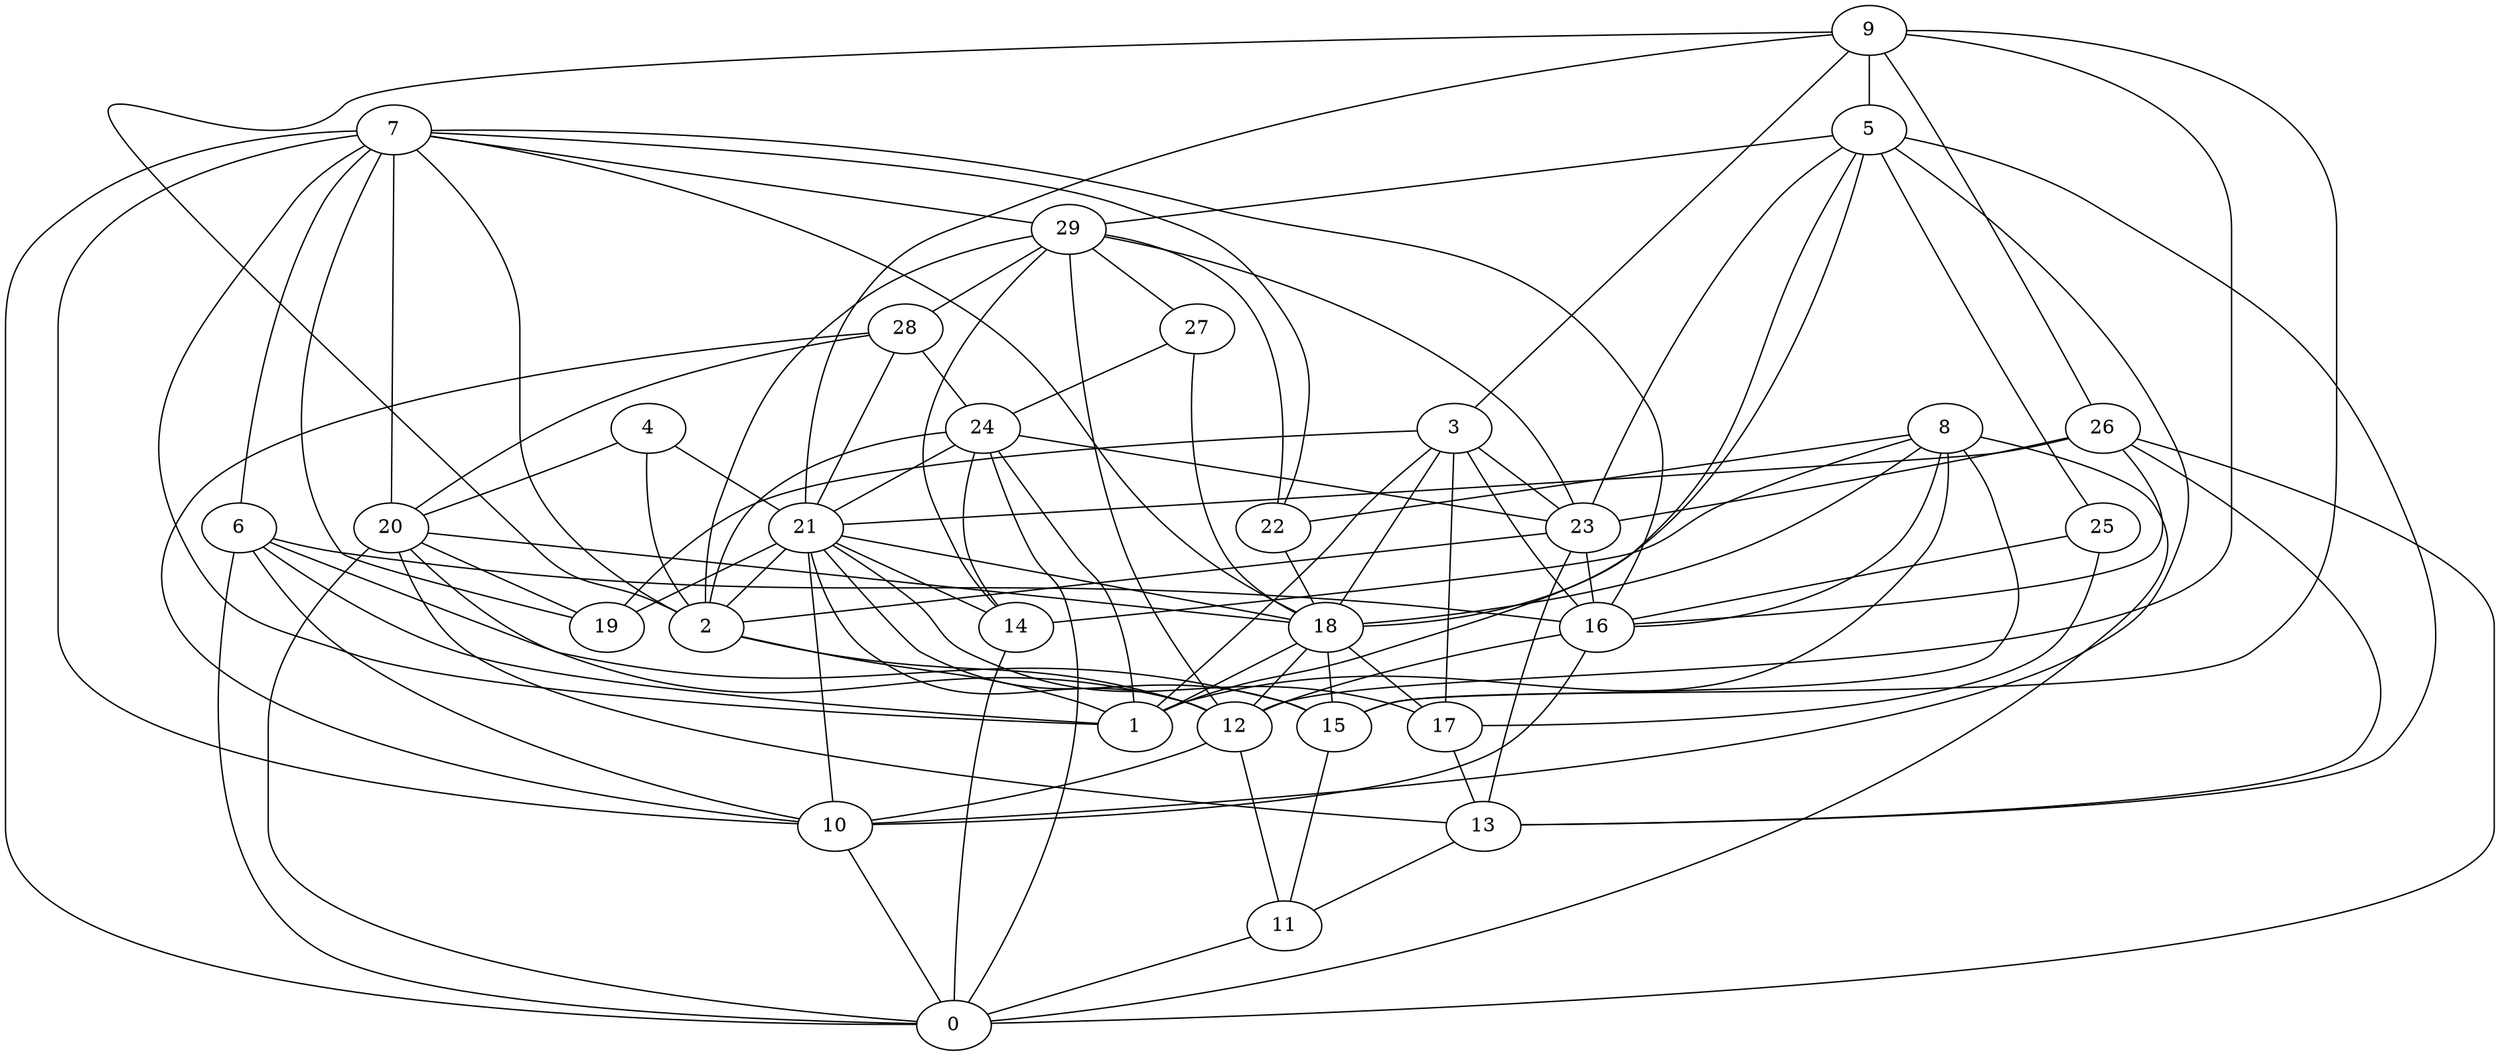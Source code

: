 digraph GG_graph {

subgraph G_graph {
edge [color = black]
"28" -> "21" [dir = none]
"25" -> "17" [dir = none]
"2" -> "1" [dir = none]
"9" -> "3" [dir = none]
"9" -> "5" [dir = none]
"9" -> "21" [dir = none]
"29" -> "23" [dir = none]
"29" -> "22" [dir = none]
"29" -> "28" [dir = none]
"29" -> "27" [dir = none]
"13" -> "11" [dir = none]
"20" -> "0" [dir = none]
"20" -> "18" [dir = none]
"20" -> "19" [dir = none]
"20" -> "13" [dir = none]
"14" -> "0" [dir = none]
"26" -> "21" [dir = none]
"26" -> "16" [dir = none]
"24" -> "23" [dir = none]
"24" -> "0" [dir = none]
"24" -> "14" [dir = none]
"6" -> "1" [dir = none]
"6" -> "10" [dir = none]
"6" -> "0" [dir = none]
"3" -> "18" [dir = none]
"3" -> "16" [dir = none]
"3" -> "23" [dir = none]
"3" -> "17" [dir = none]
"16" -> "12" [dir = none]
"16" -> "10" [dir = none]
"7" -> "2" [dir = none]
"7" -> "22" [dir = none]
"7" -> "29" [dir = none]
"7" -> "10" [dir = none]
"7" -> "20" [dir = none]
"7" -> "18" [dir = none]
"7" -> "1" [dir = none]
"10" -> "0" [dir = none]
"27" -> "18" [dir = none]
"8" -> "14" [dir = none]
"8" -> "18" [dir = none]
"8" -> "15" [dir = none]
"18" -> "15" [dir = none]
"11" -> "0" [dir = none]
"21" -> "19" [dir = none]
"21" -> "10" [dir = none]
"21" -> "18" [dir = none]
"21" -> "17" [dir = none]
"21" -> "12" [dir = none]
"21" -> "14" [dir = none]
"23" -> "13" [dir = none]
"4" -> "2" [dir = none]
"4" -> "21" [dir = none]
"12" -> "10" [dir = none]
"5" -> "13" [dir = none]
"5" -> "1" [dir = none]
"5" -> "29" [dir = none]
"5" -> "25" [dir = none]
"7" -> "6" [dir = none]
"29" -> "14" [dir = none]
"18" -> "1" [dir = none]
"15" -> "11" [dir = none]
"26" -> "0" [dir = none]
"23" -> "16" [dir = none]
"18" -> "12" [dir = none]
"22" -> "18" [dir = none]
"9" -> "2" [dir = none]
"20" -> "12" [dir = none]
"4" -> "20" [dir = none]
"18" -> "17" [dir = none]
"3" -> "1" [dir = none]
"24" -> "21" [dir = none]
"26" -> "23" [dir = none]
"5" -> "23" [dir = none]
"7" -> "16" [dir = none]
"23" -> "2" [dir = none]
"7" -> "19" [dir = none]
"17" -> "13" [dir = none]
"5" -> "10" [dir = none]
"29" -> "12" [dir = none]
"8" -> "16" [dir = none]
"28" -> "24" [dir = none]
"29" -> "2" [dir = none]
"21" -> "15" [dir = none]
"8" -> "0" [dir = none]
"28" -> "20" [dir = none]
"9" -> "15" [dir = none]
"21" -> "2" [dir = none]
"9" -> "26" [dir = none]
"6" -> "16" [dir = none]
"2" -> "12" [dir = none]
"3" -> "19" [dir = none]
"24" -> "2" [dir = none]
"12" -> "11" [dir = none]
"6" -> "15" [dir = none]
"9" -> "12" [dir = none]
"27" -> "24" [dir = none]
"28" -> "10" [dir = none]
"25" -> "16" [dir = none]
"8" -> "22" [dir = none]
"8" -> "1" [dir = none]
"26" -> "13" [dir = none]
"24" -> "1" [dir = none]
"7" -> "0" [dir = none]
"5" -> "18" [dir = none]
}

}
